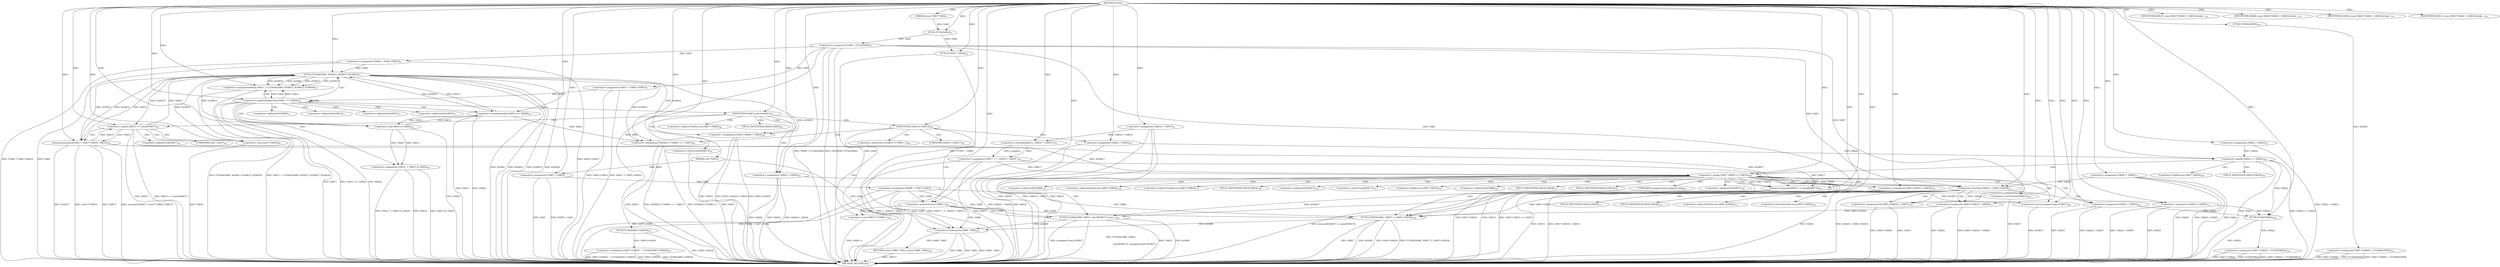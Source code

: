 digraph "FUN1" {  
"8" [label = <(METHOD,FUN1)<SUB>1</SUB>> ]
"230" [label = <(METHOD_RETURN,int)<SUB>1</SUB>> ]
"9" [label = <(PARAM,struct VAR1 *VAR2)<SUB>1</SUB>> ]
"10" [label = <(PARAM,void *VAR3)<SUB>1</SUB>> ]
"13" [label = <(&lt;operator&gt;.assignment,*VAR5 = FUN2(VAR2))<SUB>3</SUB>> ]
"18" [label = <(&lt;operator&gt;.assignment,*VAR7 = VAR3)<SUB>4</SUB>> ]
"22" [label = <(&lt;operator&gt;.assignment,*VAR8 = VAR7-&gt;VAR3)<SUB>5</SUB>> ]
"28" [label = <(&lt;operator&gt;.assignment,*VAR9 = VAR5-&gt;VAR10)<SUB>6</SUB>> ]
"34" [label = <(&lt;operator&gt;.assignment,VAR11 = VAR5-&gt;VAR12)<SUB>7</SUB>> ]
"44" [label = <(&lt;operator&gt;.assignment,VAR17 = { .VAR18 = VAR19 })<SUB>10</SUB>> ]
"52" [label = <(&lt;operator&gt;.assignment,VAR20 = VAR21)<SUB>11</SUB>> ]
"56" [label = <(&lt;operator&gt;.assignment,VAR22 = VAR23)<SUB>12</SUB>> ]
"59" [label = <(FUN3,FUN3(&quot;&quot;, VAR2))<SUB>14</SUB>> ]
"206" [label = <(&lt;operator&gt;.assignment,VAR7-&gt;VAR38   = FUN6(VAR5-&gt;VAR39))<SUB>217</SUB>> ]
"214" [label = <(&lt;operator&gt;.assignment,VAR7-&gt;VAR22 = FUN6(VAR22))<SUB>218</SUB>> ]
"220" [label = <(&lt;operator&gt;.assignment,VAR7-&gt;VAR40  = FUN6(0x0000))<SUB>219</SUB>> ]
"226" [label = <(RETURN,return VAR8 - VAR3;,return VAR8 - VAR3;)<SUB>221</SUB>> ]
"63" [label = <(&lt;operator&gt;.greaterEqualsThan,VAR11 &gt;= VAR24)<SUB>16</SUB>> ]
"139" [label = <(&lt;operator&gt;.equals,VAR22 == VAR23)<SUB>105</SUB>> ]
"227" [label = <(&lt;operator&gt;.subtraction,VAR8 - VAR3)<SUB>221</SUB>> ]
"15" [label = <(FUN2,FUN2(VAR2))<SUB>3</SUB>> ]
"46" [label = <(&lt;operator&gt;.arrayInitializer,{ .VAR18 = VAR19 })<SUB>10</SUB>> ]
"67" [label = <(&lt;operator&gt;.assignmentMinus,VAR11 -= FUN4(&amp;VAR9, &amp;VAR13, &amp;VAR15, &amp;VAR16))<SUB>17</SUB>> ]
"78" [label = <(&lt;operator&gt;.assignment,VAR14  = VAR13 &amp; VAR25)<SUB>19</SUB>> ]
"83" [label = <(&lt;operators&gt;.assignmentAnd,VAR13 &amp;= VAR26)<SUB>20</SUB>> ]
"210" [label = <(FUN6,FUN6(VAR5-&gt;VAR39))<SUB>217</SUB>> ]
"218" [label = <(FUN6,FUN6(VAR22))<SUB>218</SUB>> ]
"224" [label = <(FUN6,FUN6(0x0000))<SUB>219</SUB>> ]
"48" [label = <(&lt;operator&gt;.assignment,.VAR18 = VAR19)<SUB>10</SUB>> ]
"87" [label = <(IDENTIFIER,VAR13,switch(VAR13))<SUB>22</SUB>> ]
"144" [label = <(&lt;operator&gt;.equals,VAR17.VAR18 == VAR19)<SUB>109</SUB>> ]
"69" [label = <(FUN4,FUN4(&amp;VAR9, &amp;VAR13, &amp;VAR15, &amp;VAR16))<SUB>17</SUB>> ]
"80" [label = <(&lt;operator&gt;.and,VAR13 &amp; VAR25)<SUB>19</SUB>> ]
"90" [label = <(IDENTIFIER,VAR27,{
		case VAR27:
			VAR20 = VAR16;
			break;

		...)<SUB>23</SUB>> ]
"91" [label = <(&lt;operator&gt;.assignment,VAR20 = VAR16)<SUB>24</SUB>> ]
"96" [label = <(IDENTIFIER,VAR28,{
		case VAR27:
			VAR20 = VAR16;
			break;

		...)<SUB>27</SUB>> ]
"97" [label = <(&lt;operator&gt;.assignment,VAR5-&gt;VAR29 = VAR16)<SUB>28</SUB>> ]
"104" [label = <(IDENTIFIER,VAR30,{
		case VAR27:
			VAR20 = VAR16;
			break;

		...)<SUB>31</SUB>> ]
"107" [label = <(IDENTIFIER,VAR31,{
		case VAR27:
			VAR20 = VAR16;
			break;

		...)<SUB>34</SUB>> ]
"127" [label = <(&lt;operator&gt;.assignment,VAR22 = VAR32)<SUB>43</SUB>> ]
"130" [label = <(&lt;operator&gt;.assignment,*((VAR33 *) VAR8++) = VAR13)<SUB>44</SUB>> ]
"172" [label = <(FUN5,FUN5(&amp;VAR8, VAR27, 2, VAR5-&gt;VAR34))<SUB>138</SUB>> ]
"109" [label = <(&lt;operator&gt;.equals,VAR15 == sizeof(VAR17))<SUB>35</SUB>> ]
"124" [label = <(IDENTIFIER,VAR14,if (VAR14))<SUB>40</SUB>> ]
"151" [label = <(&lt;operator&gt;.lessThan,VAR20 &lt; VAR5-&gt;VAR34)<SUB>111</SUB>> ]
"182" [label = <(&lt;operator&gt;.assignment,VAR22 = VAR35)<SUB>191</SUB>> ]
"185" [label = <(memset,memset(&amp;VAR17, 0, sizeof(VAR17)))<SUB>193</SUB>> ]
"191" [label = <(&lt;operator&gt;.assignment,VAR17.VAR18 = VAR19)<SUB>195</SUB>> ]
"196" [label = <(FUN5,FUN5(&amp;VAR8, VAR31,


 					sizeof(VAR17), (unsi...)<SUB>202</SUB>> ]
"114" [label = <(memcpy,memcpy(&amp;VAR17, (void *) VAR16, VAR15))<SUB>36</SUB>> ]
"157" [label = <(&lt;operator&gt;.assignment,VAR22 = VAR35)<SUB>113</SUB>> ]
"111" [label = <(&lt;operator&gt;.sizeOf,sizeof(VAR17))<SUB>35</SUB>> ]
"132" [label = <(&lt;operator&gt;.cast,(VAR33 *) VAR8++)<SUB>44</SUB>> ]
"162" [label = <(&lt;operator&gt;.assignment,VAR5-&gt;VAR34 = VAR20)<SUB>117</SUB>> ]
"167" [label = <(&lt;operators&gt;.assignmentOr,VAR5-&gt;VAR36 |= VAR37)<SUB>119</SUB>> ]
"200" [label = <(&lt;operator&gt;.sizeOf,sizeof(VAR17))<SUB>205</SUB>> ]
"202" [label = <(&lt;operator&gt;.cast,(unsigned long) &amp;VAR17)<SUB>205</SUB>> ]
"117" [label = <(&lt;operator&gt;.cast,(void *) VAR16)<SUB>36</SUB>> ]
"134" [label = <(&lt;operator&gt;.postIncrement,VAR8++)<SUB>44</SUB>> ]
"70" [label = <(&lt;operator&gt;.addressOf,&amp;VAR9)<SUB>17</SUB>> ]
"72" [label = <(&lt;operator&gt;.addressOf,&amp;VAR13)<SUB>17</SUB>> ]
"74" [label = <(&lt;operator&gt;.addressOf,&amp;VAR15)<SUB>17</SUB>> ]
"76" [label = <(&lt;operator&gt;.addressOf,&amp;VAR16)<SUB>17</SUB>> ]
"145" [label = <(&lt;operator&gt;.fieldAccess,VAR17.VAR18)<SUB>109</SUB>> ]
"98" [label = <(&lt;operator&gt;.indirectFieldAccess,VAR5-&gt;VAR29)<SUB>28</SUB>> ]
"131" [label = <(&lt;operator&gt;.indirection,*((VAR33 *) VAR8++))<SUB>44</SUB>> ]
"147" [label = <(FIELD_IDENTIFIER,VAR18,VAR18)<SUB>109</SUB>> ]
"173" [label = <(&lt;operator&gt;.addressOf,&amp;VAR8)<SUB>138</SUB>> ]
"177" [label = <(&lt;operator&gt;.indirectFieldAccess,VAR5-&gt;VAR34)<SUB>138</SUB>> ]
"100" [label = <(FIELD_IDENTIFIER,VAR29,VAR29)<SUB>28</SUB>> ]
"153" [label = <(&lt;operator&gt;.indirectFieldAccess,VAR5-&gt;VAR34)<SUB>111</SUB>> ]
"179" [label = <(FIELD_IDENTIFIER,VAR34,VAR34)<SUB>138</SUB>> ]
"186" [label = <(&lt;operator&gt;.addressOf,&amp;VAR17)<SUB>193</SUB>> ]
"189" [label = <(&lt;operator&gt;.sizeOf,sizeof(VAR17))<SUB>193</SUB>> ]
"192" [label = <(&lt;operator&gt;.fieldAccess,VAR17.VAR18)<SUB>195</SUB>> ]
"197" [label = <(&lt;operator&gt;.addressOf,&amp;VAR8)<SUB>202</SUB>> ]
"115" [label = <(&lt;operator&gt;.addressOf,&amp;VAR17)<SUB>36</SUB>> ]
"133" [label = <(UNKNOWN,VAR33 *,VAR33 *)<SUB>44</SUB>> ]
"155" [label = <(FIELD_IDENTIFIER,VAR34,VAR34)<SUB>111</SUB>> ]
"194" [label = <(FIELD_IDENTIFIER,VAR18,VAR18)<SUB>195</SUB>> ]
"203" [label = <(UNKNOWN,unsigned long,unsigned long)<SUB>205</SUB>> ]
"204" [label = <(&lt;operator&gt;.addressOf,&amp;VAR17)<SUB>205</SUB>> ]
"118" [label = <(UNKNOWN,void *,void *)<SUB>36</SUB>> ]
"163" [label = <(&lt;operator&gt;.indirectFieldAccess,VAR5-&gt;VAR34)<SUB>117</SUB>> ]
"168" [label = <(&lt;operator&gt;.indirectFieldAccess,VAR5-&gt;VAR36)<SUB>119</SUB>> ]
"165" [label = <(FIELD_IDENTIFIER,VAR34,VAR34)<SUB>117</SUB>> ]
"170" [label = <(FIELD_IDENTIFIER,VAR36,VAR36)<SUB>119</SUB>> ]
  "226" -> "230"  [ label = "DDG: &lt;RET&gt;"] 
  "13" -> "230"  [ label = "DDG: VAR5"] 
  "13" -> "230"  [ label = "DDG: FUN2(VAR2)"] 
  "13" -> "230"  [ label = "DDG: *VAR5 = FUN2(VAR2)"] 
  "18" -> "230"  [ label = "DDG: VAR7"] 
  "18" -> "230"  [ label = "DDG: *VAR7 = VAR3"] 
  "22" -> "230"  [ label = "DDG: VAR7-&gt;VAR3"] 
  "22" -> "230"  [ label = "DDG: *VAR8 = VAR7-&gt;VAR3"] 
  "28" -> "230"  [ label = "DDG: VAR9"] 
  "28" -> "230"  [ label = "DDG: VAR5-&gt;VAR10"] 
  "28" -> "230"  [ label = "DDG: *VAR9 = VAR5-&gt;VAR10"] 
  "34" -> "230"  [ label = "DDG: VAR5-&gt;VAR12"] 
  "34" -> "230"  [ label = "DDG: VAR11 = VAR5-&gt;VAR12"] 
  "44" -> "230"  [ label = "DDG: VAR17"] 
  "48" -> "230"  [ label = "DDG: VAR19"] 
  "48" -> "230"  [ label = "DDG: .VAR18 = VAR19"] 
  "44" -> "230"  [ label = "DDG: { .VAR18 = VAR19 }"] 
  "44" -> "230"  [ label = "DDG: VAR17 = { .VAR18 = VAR19 }"] 
  "52" -> "230"  [ label = "DDG: VAR20"] 
  "52" -> "230"  [ label = "DDG: VAR20 = VAR21"] 
  "56" -> "230"  [ label = "DDG: VAR22 = VAR23"] 
  "59" -> "230"  [ label = "DDG: VAR2"] 
  "59" -> "230"  [ label = "DDG: FUN3(&quot;&quot;, VAR2)"] 
  "63" -> "230"  [ label = "DDG: VAR11"] 
  "63" -> "230"  [ label = "DDG: VAR11 &gt;= VAR24"] 
  "139" -> "230"  [ label = "DDG: VAR23"] 
  "139" -> "230"  [ label = "DDG: VAR22 == VAR23"] 
  "144" -> "230"  [ label = "DDG: VAR17.VAR18"] 
  "144" -> "230"  [ label = "DDG: VAR19"] 
  "144" -> "230"  [ label = "DDG: VAR17.VAR18 == VAR19"] 
  "182" -> "230"  [ label = "DDG: VAR35"] 
  "182" -> "230"  [ label = "DDG: VAR22 = VAR35"] 
  "185" -> "230"  [ label = "DDG: memset(&amp;VAR17, 0, sizeof(VAR17))"] 
  "191" -> "230"  [ label = "DDG: VAR19"] 
  "191" -> "230"  [ label = "DDG: VAR17.VAR18 = VAR19"] 
  "196" -> "230"  [ label = "DDG: &amp;VAR8"] 
  "200" -> "230"  [ label = "DDG: VAR17"] 
  "202" -> "230"  [ label = "DDG: &amp;VAR17"] 
  "196" -> "230"  [ label = "DDG: (unsigned long) &amp;VAR17"] 
  "196" -> "230"  [ label = "DDG: FUN5(&amp;VAR8, VAR31,


 					sizeof(VAR17), (unsigned long) &amp;VAR17)"] 
  "151" -> "230"  [ label = "DDG: VAR20"] 
  "151" -> "230"  [ label = "DDG: VAR20 &lt; VAR5-&gt;VAR34"] 
  "162" -> "230"  [ label = "DDG: VAR20"] 
  "162" -> "230"  [ label = "DDG: VAR5-&gt;VAR34 = VAR20"] 
  "167" -> "230"  [ label = "DDG: VAR5-&gt;VAR36"] 
  "157" -> "230"  [ label = "DDG: VAR35"] 
  "157" -> "230"  [ label = "DDG: VAR22 = VAR35"] 
  "172" -> "230"  [ label = "DDG: &amp;VAR8"] 
  "172" -> "230"  [ label = "DDG: VAR5-&gt;VAR34"] 
  "172" -> "230"  [ label = "DDG: FUN5(&amp;VAR8, VAR27, 2, VAR5-&gt;VAR34)"] 
  "206" -> "230"  [ label = "DDG: VAR7-&gt;VAR38"] 
  "210" -> "230"  [ label = "DDG: VAR5-&gt;VAR39"] 
  "206" -> "230"  [ label = "DDG: FUN6(VAR5-&gt;VAR39)"] 
  "206" -> "230"  [ label = "DDG: VAR7-&gt;VAR38   = FUN6(VAR5-&gt;VAR39)"] 
  "214" -> "230"  [ label = "DDG: VAR7-&gt;VAR22"] 
  "218" -> "230"  [ label = "DDG: VAR22"] 
  "214" -> "230"  [ label = "DDG: FUN6(VAR22)"] 
  "214" -> "230"  [ label = "DDG: VAR7-&gt;VAR22 = FUN6(VAR22)"] 
  "220" -> "230"  [ label = "DDG: VAR7-&gt;VAR40"] 
  "220" -> "230"  [ label = "DDG: FUN6(0x0000)"] 
  "220" -> "230"  [ label = "DDG: VAR7-&gt;VAR40  = FUN6(0x0000)"] 
  "227" -> "230"  [ label = "DDG: VAR8"] 
  "227" -> "230"  [ label = "DDG: VAR3"] 
  "227" -> "230"  [ label = "DDG: VAR8 - VAR3"] 
  "69" -> "230"  [ label = "DDG: &amp;VAR9"] 
  "69" -> "230"  [ label = "DDG: &amp;VAR13"] 
  "69" -> "230"  [ label = "DDG: &amp;VAR15"] 
  "69" -> "230"  [ label = "DDG: &amp;VAR16"] 
  "67" -> "230"  [ label = "DDG: FUN4(&amp;VAR9, &amp;VAR13, &amp;VAR15, &amp;VAR16)"] 
  "67" -> "230"  [ label = "DDG: VAR11 -= FUN4(&amp;VAR9, &amp;VAR13, &amp;VAR15, &amp;VAR16)"] 
  "78" -> "230"  [ label = "DDG: VAR14"] 
  "78" -> "230"  [ label = "DDG: VAR13 &amp; VAR25"] 
  "78" -> "230"  [ label = "DDG: VAR14  = VAR13 &amp; VAR25"] 
  "83" -> "230"  [ label = "DDG: VAR13"] 
  "127" -> "230"  [ label = "DDG: VAR22 = VAR32"] 
  "132" -> "230"  [ label = "DDG: VAR8++"] 
  "130" -> "230"  [ label = "DDG: *((VAR33 *) VAR8++)"] 
  "130" -> "230"  [ label = "DDG: VAR13"] 
  "130" -> "230"  [ label = "DDG: *((VAR33 *) VAR8++) = VAR13"] 
  "109" -> "230"  [ label = "DDG: VAR15"] 
  "111" -> "230"  [ label = "DDG: VAR17"] 
  "109" -> "230"  [ label = "DDG: VAR15 == sizeof(VAR17)"] 
  "114" -> "230"  [ label = "DDG: &amp;VAR17"] 
  "117" -> "230"  [ label = "DDG: VAR16"] 
  "114" -> "230"  [ label = "DDG: (void *) VAR16"] 
  "114" -> "230"  [ label = "DDG: VAR15"] 
  "114" -> "230"  [ label = "DDG: memcpy(&amp;VAR17, (void *) VAR16, VAR15)"] 
  "97" -> "230"  [ label = "DDG: VAR5-&gt;VAR29"] 
  "97" -> "230"  [ label = "DDG: VAR16"] 
  "97" -> "230"  [ label = "DDG: VAR5-&gt;VAR29 = VAR16"] 
  "91" -> "230"  [ label = "DDG: VAR20"] 
  "91" -> "230"  [ label = "DDG: VAR16"] 
  "91" -> "230"  [ label = "DDG: VAR20 = VAR16"] 
  "127" -> "230"  [ label = "DDG: VAR32"] 
  "83" -> "230"  [ label = "DDG: VAR26"] 
  "80" -> "230"  [ label = "DDG: VAR25"] 
  "167" -> "230"  [ label = "DDG: VAR37"] 
  "172" -> "230"  [ label = "DDG: VAR27"] 
  "52" -> "230"  [ label = "DDG: VAR21"] 
  "63" -> "230"  [ label = "DDG: VAR24"] 
  "48" -> "230"  [ label = "DDG: VAR18"] 
  "196" -> "230"  [ label = "DDG: VAR31"] 
  "8" -> "9"  [ label = "DDG: "] 
  "8" -> "10"  [ label = "DDG: "] 
  "15" -> "13"  [ label = "DDG: VAR2"] 
  "10" -> "18"  [ label = "DDG: VAR3"] 
  "8" -> "18"  [ label = "DDG: "] 
  "18" -> "22"  [ label = "DDG: VAR7"] 
  "13" -> "28"  [ label = "DDG: VAR5"] 
  "13" -> "34"  [ label = "DDG: VAR5"] 
  "46" -> "44"  [ label = "DDG: &lt;empty&gt;"] 
  "46" -> "44"  [ label = "DDG: "] 
  "8" -> "52"  [ label = "DDG: "] 
  "8" -> "56"  [ label = "DDG: "] 
  "210" -> "206"  [ label = "DDG: VAR5-&gt;VAR39"] 
  "218" -> "214"  [ label = "DDG: VAR22"] 
  "224" -> "220"  [ label = "DDG: 0x0000"] 
  "227" -> "226"  [ label = "DDG: VAR8 - VAR3"] 
  "8" -> "59"  [ label = "DDG: "] 
  "15" -> "59"  [ label = "DDG: VAR2"] 
  "9" -> "15"  [ label = "DDG: VAR2"] 
  "8" -> "15"  [ label = "DDG: "] 
  "48" -> "46"  [ label = "DDG: .VAR18 = VAR19"] 
  "8" -> "46"  [ label = "DDG: "] 
  "34" -> "63"  [ label = "DDG: VAR11"] 
  "67" -> "63"  [ label = "DDG: VAR11"] 
  "8" -> "63"  [ label = "DDG: "] 
  "69" -> "67"  [ label = "DDG: &amp;VAR9"] 
  "69" -> "67"  [ label = "DDG: &amp;VAR13"] 
  "69" -> "67"  [ label = "DDG: &amp;VAR15"] 
  "69" -> "67"  [ label = "DDG: &amp;VAR16"] 
  "80" -> "78"  [ label = "DDG: VAR13"] 
  "80" -> "78"  [ label = "DDG: VAR25"] 
  "8" -> "83"  [ label = "DDG: "] 
  "56" -> "139"  [ label = "DDG: VAR22"] 
  "127" -> "139"  [ label = "DDG: VAR22"] 
  "8" -> "139"  [ label = "DDG: "] 
  "13" -> "210"  [ label = "DDG: VAR5"] 
  "139" -> "218"  [ label = "DDG: VAR22"] 
  "182" -> "218"  [ label = "DDG: VAR22"] 
  "157" -> "218"  [ label = "DDG: VAR22"] 
  "8" -> "218"  [ label = "DDG: "] 
  "8" -> "224"  [ label = "DDG: "] 
  "22" -> "227"  [ label = "DDG: VAR8"] 
  "196" -> "227"  [ label = "DDG: &amp;VAR8"] 
  "172" -> "227"  [ label = "DDG: &amp;VAR8"] 
  "134" -> "227"  [ label = "DDG: VAR8"] 
  "8" -> "227"  [ label = "DDG: "] 
  "10" -> "227"  [ label = "DDG: VAR3"] 
  "8" -> "48"  [ label = "DDG: "] 
  "63" -> "67"  [ label = "DDG: VAR11"] 
  "8" -> "67"  [ label = "DDG: "] 
  "69" -> "83"  [ label = "DDG: &amp;VAR13"] 
  "80" -> "83"  [ label = "DDG: VAR13"] 
  "8" -> "87"  [ label = "DDG: "] 
  "28" -> "69"  [ label = "DDG: VAR9"] 
  "8" -> "69"  [ label = "DDG: "] 
  "83" -> "69"  [ label = "DDG: VAR13"] 
  "109" -> "69"  [ label = "DDG: VAR15"] 
  "114" -> "69"  [ label = "DDG: VAR15"] 
  "69" -> "80"  [ label = "DDG: &amp;VAR13"] 
  "83" -> "80"  [ label = "DDG: VAR13"] 
  "8" -> "80"  [ label = "DDG: "] 
  "8" -> "90"  [ label = "DDG: "] 
  "69" -> "91"  [ label = "DDG: &amp;VAR16"] 
  "8" -> "91"  [ label = "DDG: "] 
  "8" -> "96"  [ label = "DDG: "] 
  "69" -> "97"  [ label = "DDG: &amp;VAR16"] 
  "8" -> "97"  [ label = "DDG: "] 
  "8" -> "104"  [ label = "DDG: "] 
  "8" -> "107"  [ label = "DDG: "] 
  "8" -> "127"  [ label = "DDG: "] 
  "69" -> "130"  [ label = "DDG: &amp;VAR13"] 
  "83" -> "130"  [ label = "DDG: VAR13"] 
  "8" -> "130"  [ label = "DDG: "] 
  "44" -> "144"  [ label = "DDG: VAR17"] 
  "114" -> "144"  [ label = "DDG: &amp;VAR17"] 
  "8" -> "144"  [ label = "DDG: "] 
  "8" -> "124"  [ label = "DDG: "] 
  "22" -> "172"  [ label = "DDG: VAR8"] 
  "134" -> "172"  [ label = "DDG: VAR8"] 
  "8" -> "172"  [ label = "DDG: "] 
  "13" -> "172"  [ label = "DDG: VAR5"] 
  "151" -> "172"  [ label = "DDG: VAR5-&gt;VAR34"] 
  "162" -> "172"  [ label = "DDG: VAR5-&gt;VAR34"] 
  "8" -> "182"  [ label = "DDG: "] 
  "144" -> "191"  [ label = "DDG: VAR19"] 
  "8" -> "191"  [ label = "DDG: "] 
  "69" -> "109"  [ label = "DDG: &amp;VAR15"] 
  "114" -> "109"  [ label = "DDG: VAR15"] 
  "8" -> "109"  [ label = "DDG: "] 
  "52" -> "151"  [ label = "DDG: VAR20"] 
  "91" -> "151"  [ label = "DDG: VAR20"] 
  "8" -> "151"  [ label = "DDG: "] 
  "13" -> "151"  [ label = "DDG: VAR5"] 
  "8" -> "157"  [ label = "DDG: "] 
  "114" -> "185"  [ label = "DDG: &amp;VAR17"] 
  "44" -> "185"  [ label = "DDG: VAR17"] 
  "144" -> "185"  [ label = "DDG: VAR17.VAR18"] 
  "8" -> "185"  [ label = "DDG: "] 
  "22" -> "196"  [ label = "DDG: VAR8"] 
  "134" -> "196"  [ label = "DDG: VAR8"] 
  "8" -> "196"  [ label = "DDG: "] 
  "185" -> "196"  [ label = "DDG: &amp;VAR17"] 
  "8" -> "114"  [ label = "DDG: "] 
  "69" -> "114"  [ label = "DDG: &amp;VAR16"] 
  "69" -> "114"  [ label = "DDG: &amp;VAR15"] 
  "109" -> "114"  [ label = "DDG: VAR15"] 
  "134" -> "132"  [ label = "DDG: VAR8"] 
  "151" -> "162"  [ label = "DDG: VAR20"] 
  "8" -> "162"  [ label = "DDG: "] 
  "8" -> "167"  [ label = "DDG: "] 
  "185" -> "202"  [ label = "DDG: &amp;VAR17"] 
  "8" -> "202"  [ label = "DDG: "] 
  "69" -> "117"  [ label = "DDG: &amp;VAR16"] 
  "8" -> "117"  [ label = "DDG: "] 
  "22" -> "134"  [ label = "DDG: VAR8"] 
  "8" -> "134"  [ label = "DDG: "] 
  "13" -> "167"  [ label = "DDG: VAR5"] 
  "63" -> "69"  [ label = "CDG: "] 
  "63" -> "67"  [ label = "CDG: "] 
  "63" -> "74"  [ label = "CDG: "] 
  "63" -> "76"  [ label = "CDG: "] 
  "63" -> "87"  [ label = "CDG: "] 
  "63" -> "80"  [ label = "CDG: "] 
  "63" -> "70"  [ label = "CDG: "] 
  "63" -> "72"  [ label = "CDG: "] 
  "63" -> "83"  [ label = "CDG: "] 
  "63" -> "63"  [ label = "CDG: "] 
  "63" -> "78"  [ label = "CDG: "] 
  "139" -> "145"  [ label = "CDG: "] 
  "139" -> "144"  [ label = "CDG: "] 
  "139" -> "147"  [ label = "CDG: "] 
  "87" -> "98"  [ label = "CDG: "] 
  "87" -> "97"  [ label = "CDG: "] 
  "87" -> "91"  [ label = "CDG: "] 
  "87" -> "100"  [ label = "CDG: "] 
  "87" -> "111"  [ label = "CDG: "] 
  "87" -> "124"  [ label = "CDG: "] 
  "87" -> "109"  [ label = "CDG: "] 
  "144" -> "192"  [ label = "CDG: "] 
  "144" -> "179"  [ label = "CDG: "] 
  "144" -> "196"  [ label = "CDG: "] 
  "144" -> "185"  [ label = "CDG: "] 
  "144" -> "151"  [ label = "CDG: "] 
  "144" -> "197"  [ label = "CDG: "] 
  "144" -> "189"  [ label = "CDG: "] 
  "144" -> "153"  [ label = "CDG: "] 
  "144" -> "204"  [ label = "CDG: "] 
  "144" -> "191"  [ label = "CDG: "] 
  "144" -> "173"  [ label = "CDG: "] 
  "144" -> "194"  [ label = "CDG: "] 
  "144" -> "182"  [ label = "CDG: "] 
  "144" -> "155"  [ label = "CDG: "] 
  "144" -> "186"  [ label = "CDG: "] 
  "144" -> "202"  [ label = "CDG: "] 
  "144" -> "200"  [ label = "CDG: "] 
  "144" -> "177"  [ label = "CDG: "] 
  "144" -> "203"  [ label = "CDG: "] 
  "144" -> "172"  [ label = "CDG: "] 
  "109" -> "115"  [ label = "CDG: "] 
  "109" -> "114"  [ label = "CDG: "] 
  "109" -> "118"  [ label = "CDG: "] 
  "109" -> "117"  [ label = "CDG: "] 
  "124" -> "131"  [ label = "CDG: "] 
  "124" -> "132"  [ label = "CDG: "] 
  "124" -> "134"  [ label = "CDG: "] 
  "124" -> "130"  [ label = "CDG: "] 
  "124" -> "127"  [ label = "CDG: "] 
  "124" -> "133"  [ label = "CDG: "] 
  "151" -> "167"  [ label = "CDG: "] 
  "151" -> "163"  [ label = "CDG: "] 
  "151" -> "162"  [ label = "CDG: "] 
  "151" -> "168"  [ label = "CDG: "] 
  "151" -> "170"  [ label = "CDG: "] 
  "151" -> "157"  [ label = "CDG: "] 
  "151" -> "165"  [ label = "CDG: "] 
}
